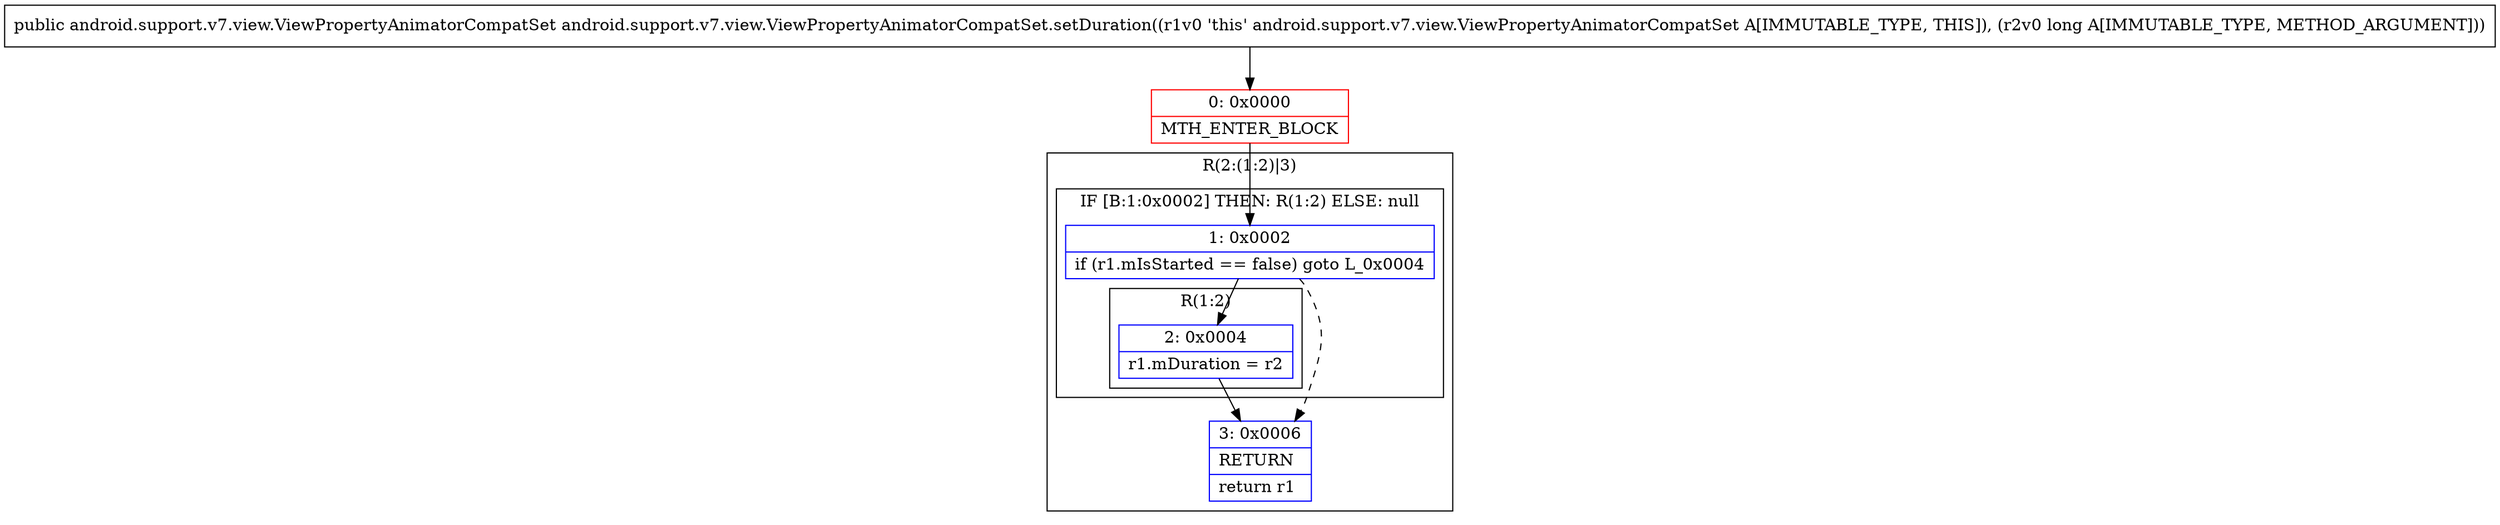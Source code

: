 digraph "CFG forandroid.support.v7.view.ViewPropertyAnimatorCompatSet.setDuration(J)Landroid\/support\/v7\/view\/ViewPropertyAnimatorCompatSet;" {
subgraph cluster_Region_291257783 {
label = "R(2:(1:2)|3)";
node [shape=record,color=blue];
subgraph cluster_IfRegion_52794572 {
label = "IF [B:1:0x0002] THEN: R(1:2) ELSE: null";
node [shape=record,color=blue];
Node_1 [shape=record,label="{1\:\ 0x0002|if (r1.mIsStarted == false) goto L_0x0004\l}"];
subgraph cluster_Region_1091666031 {
label = "R(1:2)";
node [shape=record,color=blue];
Node_2 [shape=record,label="{2\:\ 0x0004|r1.mDuration = r2\l}"];
}
}
Node_3 [shape=record,label="{3\:\ 0x0006|RETURN\l|return r1\l}"];
}
Node_0 [shape=record,color=red,label="{0\:\ 0x0000|MTH_ENTER_BLOCK\l}"];
MethodNode[shape=record,label="{public android.support.v7.view.ViewPropertyAnimatorCompatSet android.support.v7.view.ViewPropertyAnimatorCompatSet.setDuration((r1v0 'this' android.support.v7.view.ViewPropertyAnimatorCompatSet A[IMMUTABLE_TYPE, THIS]), (r2v0 long A[IMMUTABLE_TYPE, METHOD_ARGUMENT])) }"];
MethodNode -> Node_0;
Node_1 -> Node_2;
Node_1 -> Node_3[style=dashed];
Node_2 -> Node_3;
Node_0 -> Node_1;
}

